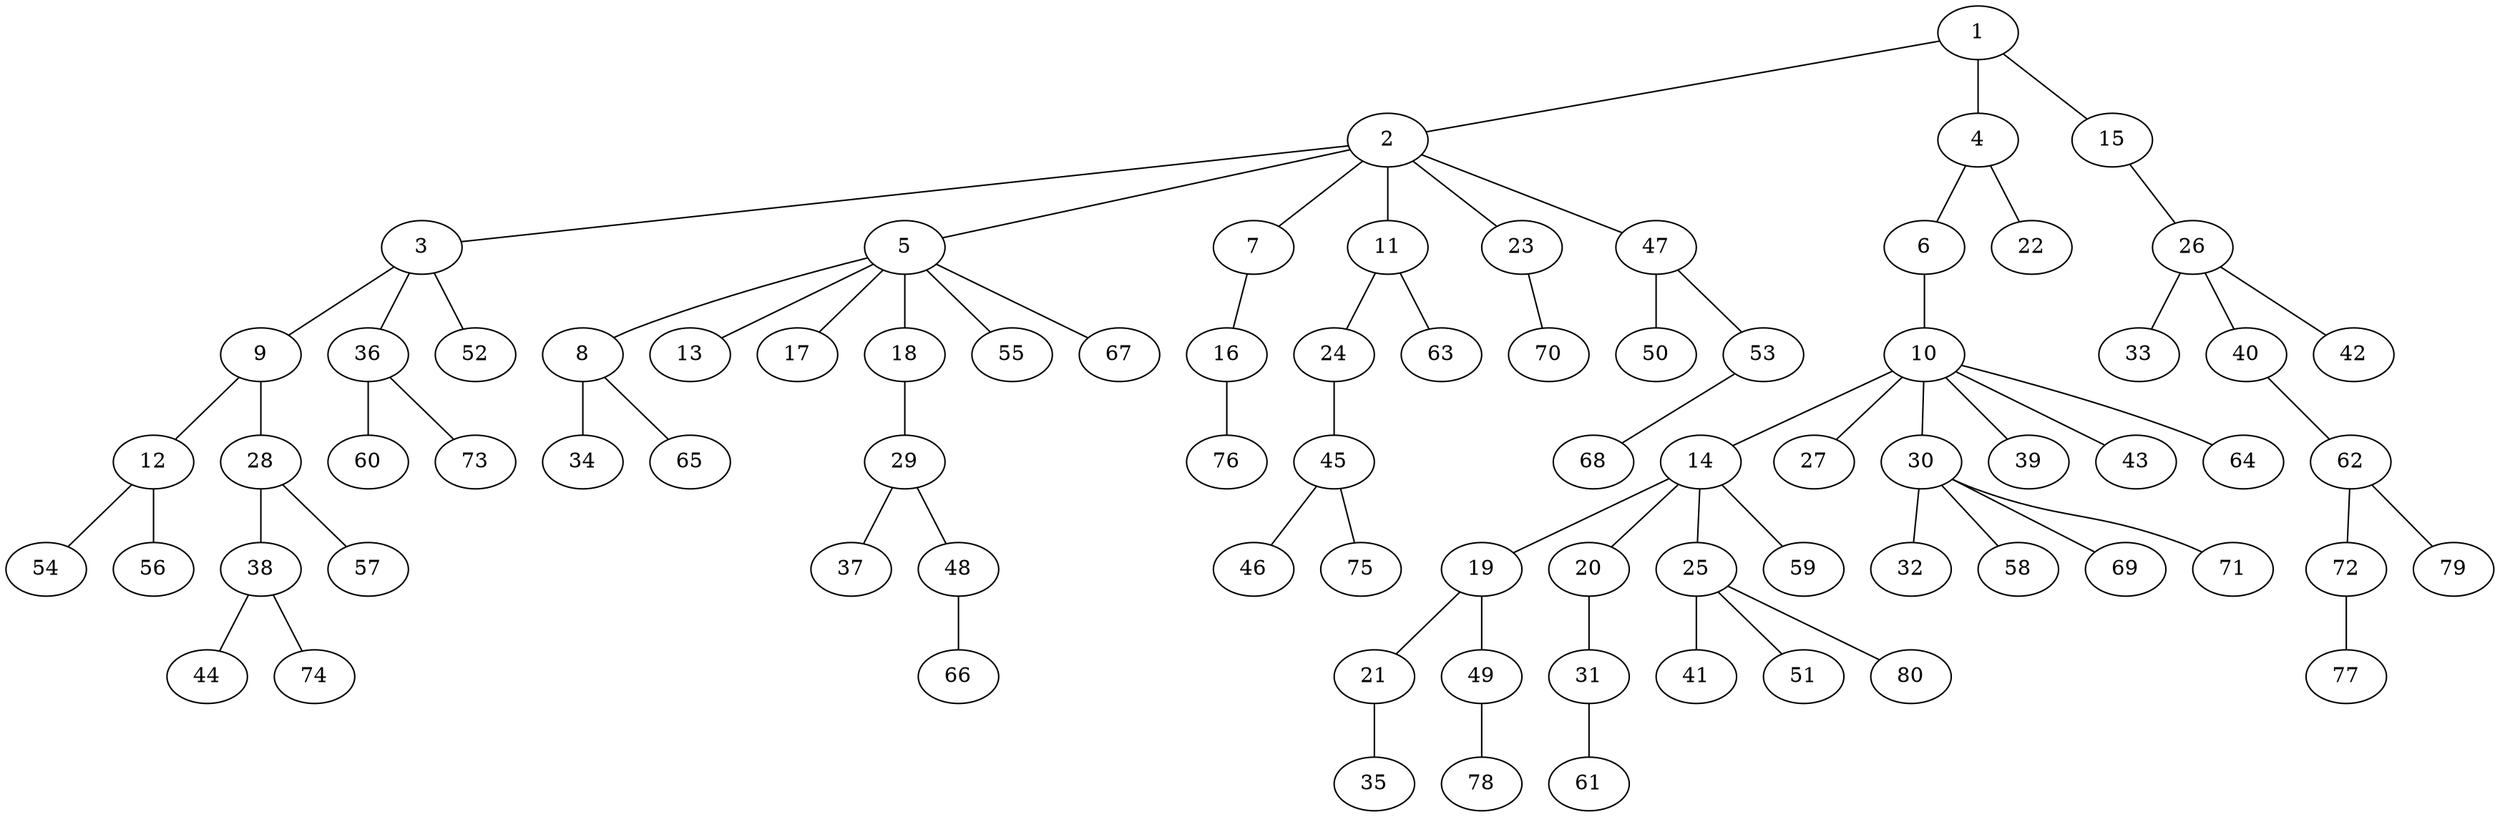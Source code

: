 graph graphname {1--2
1--4
1--15
2--3
2--5
2--7
2--11
2--23
2--47
3--9
3--36
3--52
4--6
4--22
5--8
5--13
5--17
5--18
5--55
5--67
6--10
7--16
8--34
8--65
9--12
9--28
10--14
10--27
10--30
10--39
10--43
10--64
11--24
11--63
12--54
12--56
14--19
14--20
14--25
14--59
15--26
16--76
18--29
19--21
19--49
20--31
21--35
23--70
24--45
25--41
25--51
25--80
26--33
26--40
26--42
28--38
28--57
29--37
29--48
30--32
30--58
30--69
30--71
31--61
36--60
36--73
38--44
38--74
40--62
45--46
45--75
47--50
47--53
48--66
49--78
53--68
62--72
62--79
72--77
}